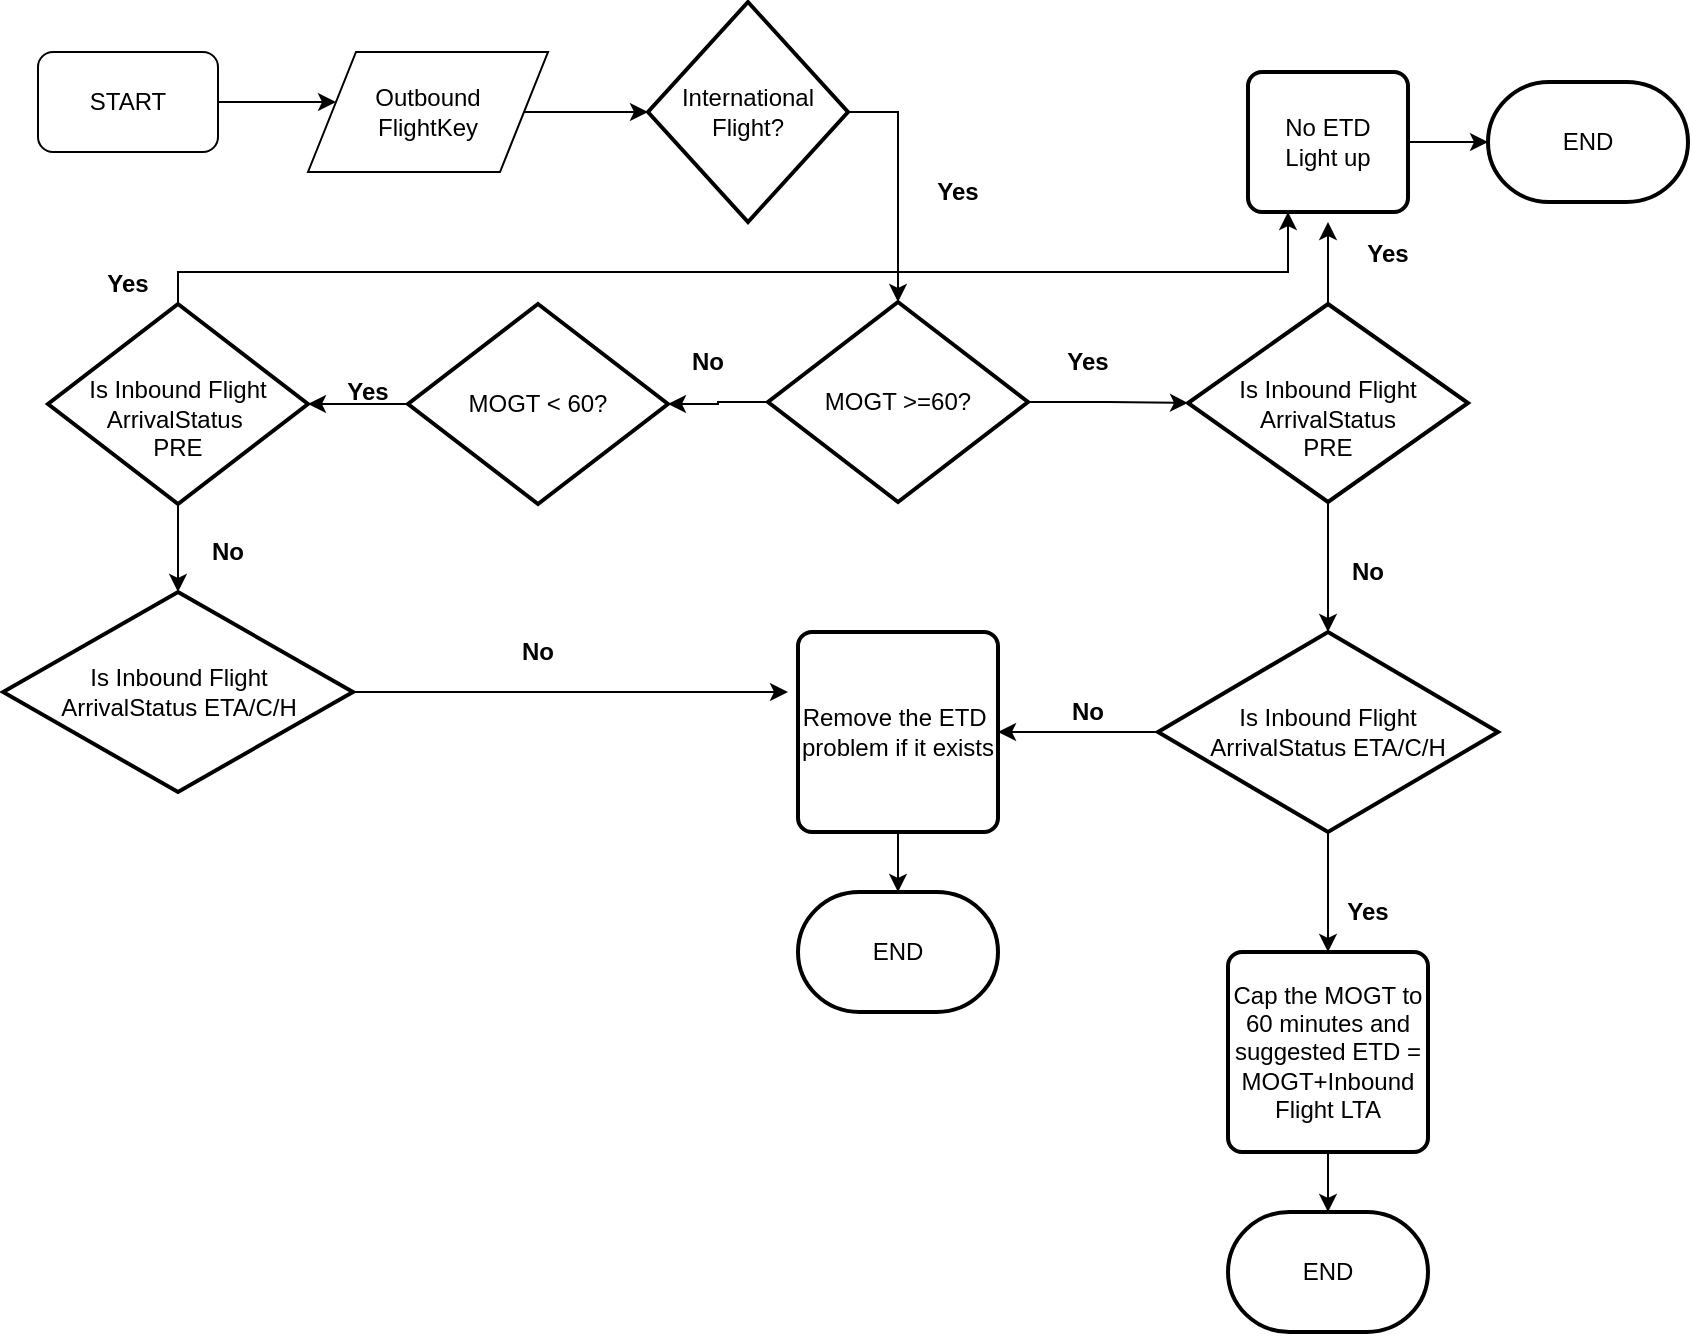 <mxfile version="11.1.4" type="github"><diagram id="pFKQiXRmC3XckeJbhHOQ" name="Page-1"><mxGraphModel dx="1888" dy="583" grid="1" gridSize="10" guides="1" tooltips="1" connect="1" arrows="1" fold="1" page="1" pageScale="1" pageWidth="850" pageHeight="1100" math="0" shadow="0"><root><mxCell id="0"/><mxCell id="1" parent="0"/><mxCell id="46tW-18OfaLYzbYvIZAa-34" value="" style="edgeStyle=orthogonalEdgeStyle;rounded=0;orthogonalLoop=1;jettySize=auto;html=1;" edge="1" parent="1" source="UgsXbYPD-4DsROqtCclC-1" target="UgsXbYPD-4DsROqtCclC-3"><mxGeometry relative="1" as="geometry"><Array as="points"><mxPoint x="140" y="65"/><mxPoint x="140" y="65"/></Array></mxGeometry></mxCell><mxCell id="UgsXbYPD-4DsROqtCclC-1" value="START" style="rounded=1;whiteSpace=wrap;html=1;" parent="1" vertex="1"><mxGeometry x="15" y="40" width="90" height="50" as="geometry"/></mxCell><mxCell id="UgsXbYPD-4DsROqtCclC-6" style="edgeStyle=orthogonalEdgeStyle;rounded=0;orthogonalLoop=1;jettySize=auto;html=1;exitX=0.5;exitY=0;exitDx=0;exitDy=0;entryX=0.5;entryY=0;entryDx=0;entryDy=0;" parent="1" source="UgsXbYPD-4DsROqtCclC-3" target="UgsXbYPD-4DsROqtCclC-3" edge="1"><mxGeometry relative="1" as="geometry"><mxPoint x="260" y="120" as="targetPoint"/></mxGeometry></mxCell><mxCell id="46tW-18OfaLYzbYvIZAa-36" value="" style="edgeStyle=orthogonalEdgeStyle;rounded=0;orthogonalLoop=1;jettySize=auto;html=1;" edge="1" parent="1" source="UgsXbYPD-4DsROqtCclC-3" target="UgsXbYPD-4DsROqtCclC-8"><mxGeometry relative="1" as="geometry"/></mxCell><mxCell id="UgsXbYPD-4DsROqtCclC-3" value="Outbound&lt;br&gt;FlightKey" style="shape=parallelogram;perimeter=parallelogramPerimeter;whiteSpace=wrap;html=1;" parent="1" vertex="1"><mxGeometry x="150" y="40" width="120" height="60" as="geometry"/></mxCell><mxCell id="46tW-18OfaLYzbYvIZAa-39" value="" style="edgeStyle=orthogonalEdgeStyle;rounded=0;orthogonalLoop=1;jettySize=auto;html=1;entryX=0.5;entryY=0;entryDx=0;entryDy=0;entryPerimeter=0;" edge="1" parent="1" source="UgsXbYPD-4DsROqtCclC-8" target="UgsXbYPD-4DsROqtCclC-11"><mxGeometry relative="1" as="geometry"><mxPoint x="500" y="70" as="targetPoint"/><Array as="points"><mxPoint x="445" y="70"/></Array></mxGeometry></mxCell><mxCell id="UgsXbYPD-4DsROqtCclC-8" value="International Flight?" style="strokeWidth=2;html=1;shape=mxgraph.flowchart.decision;whiteSpace=wrap;" parent="1" vertex="1"><mxGeometry x="320" y="15" width="100" height="110" as="geometry"/></mxCell><mxCell id="UgsXbYPD-4DsROqtCclC-14" style="edgeStyle=orthogonalEdgeStyle;rounded=0;orthogonalLoop=1;jettySize=auto;html=1;entryX=0;entryY=0.5;entryDx=0;entryDy=0;entryPerimeter=0;" parent="1" source="UgsXbYPD-4DsROqtCclC-11" target="UgsXbYPD-4DsROqtCclC-15" edge="1"><mxGeometry relative="1" as="geometry"><mxPoint x="580" y="215" as="targetPoint"/></mxGeometry></mxCell><mxCell id="46tW-18OfaLYzbYvIZAa-51" value="" style="edgeStyle=orthogonalEdgeStyle;rounded=0;orthogonalLoop=1;jettySize=auto;html=1;" edge="1" parent="1" source="UgsXbYPD-4DsROqtCclC-11" target="46tW-18OfaLYzbYvIZAa-41"><mxGeometry relative="1" as="geometry"/></mxCell><mxCell id="UgsXbYPD-4DsROqtCclC-11" value="MOGT &amp;gt;=60?" style="strokeWidth=2;html=1;shape=mxgraph.flowchart.decision;whiteSpace=wrap;" parent="1" vertex="1"><mxGeometry x="380" y="165" width="130" height="100" as="geometry"/></mxCell><mxCell id="46tW-18OfaLYzbYvIZAa-49" value="" style="edgeStyle=orthogonalEdgeStyle;rounded=0;orthogonalLoop=1;jettySize=auto;html=1;" edge="1" parent="1" source="46tW-18OfaLYzbYvIZAa-41" target="46tW-18OfaLYzbYvIZAa-48"><mxGeometry relative="1" as="geometry"/></mxCell><mxCell id="46tW-18OfaLYzbYvIZAa-41" value="MOGT &amp;lt; 60?" style="strokeWidth=2;html=1;shape=mxgraph.flowchart.decision;whiteSpace=wrap;" vertex="1" parent="1"><mxGeometry x="200" y="166" width="130" height="100" as="geometry"/></mxCell><mxCell id="46tW-18OfaLYzbYvIZAa-59" value="" style="edgeStyle=orthogonalEdgeStyle;rounded=0;orthogonalLoop=1;jettySize=auto;html=1;entryX=0.25;entryY=1;entryDx=0;entryDy=0;" edge="1" parent="1" source="46tW-18OfaLYzbYvIZAa-48" target="46tW-18OfaLYzbYvIZAa-23"><mxGeometry relative="1" as="geometry"><mxPoint x="640" y="140" as="targetPoint"/><Array as="points"><mxPoint x="85" y="150"/><mxPoint x="640" y="150"/></Array></mxGeometry></mxCell><mxCell id="46tW-18OfaLYzbYvIZAa-62" value="" style="edgeStyle=orthogonalEdgeStyle;rounded=0;orthogonalLoop=1;jettySize=auto;html=1;" edge="1" parent="1" source="46tW-18OfaLYzbYvIZAa-48" target="46tW-18OfaLYzbYvIZAa-61"><mxGeometry relative="1" as="geometry"/></mxCell><mxCell id="46tW-18OfaLYzbYvIZAa-48" value="&lt;br&gt;Is Inbound Flight&lt;br&gt;ArrivalStatus&amp;nbsp;&lt;br&gt;PRE" style="strokeWidth=2;html=1;shape=mxgraph.flowchart.decision;whiteSpace=wrap;" vertex="1" parent="1"><mxGeometry x="20" y="166" width="130" height="100" as="geometry"/></mxCell><mxCell id="UgsXbYPD-4DsROqtCclC-16" style="edgeStyle=orthogonalEdgeStyle;rounded=0;orthogonalLoop=1;jettySize=auto;html=1;entryX=0.5;entryY=0;entryDx=0;entryDy=0;entryPerimeter=0;" parent="1" source="UgsXbYPD-4DsROqtCclC-15" edge="1" target="UgsXbYPD-4DsROqtCclC-17"><mxGeometry relative="1" as="geometry"><mxPoint x="590" y="320" as="targetPoint"/><Array as="points"><mxPoint x="660" y="290"/><mxPoint x="660" y="290"/></Array></mxGeometry></mxCell><mxCell id="46tW-18OfaLYzbYvIZAa-3" value="" style="edgeStyle=orthogonalEdgeStyle;rounded=0;orthogonalLoop=1;jettySize=auto;html=1;" edge="1" parent="1" source="UgsXbYPD-4DsROqtCclC-15"><mxGeometry relative="1" as="geometry"><mxPoint x="660" y="125" as="targetPoint"/><Array as="points"><mxPoint x="660" y="125"/><mxPoint x="660" y="125"/></Array></mxGeometry></mxCell><mxCell id="UgsXbYPD-4DsROqtCclC-15" value="&lt;br&gt;Is Inbound Flight&lt;br&gt;ArrivalStatus &lt;br&gt;PRE" style="strokeWidth=2;html=1;shape=mxgraph.flowchart.decision;whiteSpace=wrap;" parent="1" vertex="1"><mxGeometry x="590" y="166" width="140" height="99" as="geometry"/></mxCell><mxCell id="46tW-18OfaLYzbYvIZAa-11" value="" style="edgeStyle=orthogonalEdgeStyle;rounded=0;orthogonalLoop=1;jettySize=auto;html=1;" edge="1" parent="1" source="UgsXbYPD-4DsROqtCclC-17"><mxGeometry relative="1" as="geometry"><mxPoint x="660" y="490" as="targetPoint"/></mxGeometry></mxCell><mxCell id="46tW-18OfaLYzbYvIZAa-15" value="" style="edgeStyle=orthogonalEdgeStyle;rounded=0;orthogonalLoop=1;jettySize=auto;html=1;" edge="1" parent="1" source="UgsXbYPD-4DsROqtCclC-17"><mxGeometry relative="1" as="geometry"><mxPoint x="495" y="380" as="targetPoint"/></mxGeometry></mxCell><mxCell id="UgsXbYPD-4DsROqtCclC-17" value="&lt;span style=&quot;white-space: normal&quot;&gt;Is Inbound Flight&lt;/span&gt;&lt;br style=&quot;white-space: normal&quot;&gt;&lt;span style=&quot;white-space: normal&quot;&gt;ArrivalStatus&lt;/span&gt;&lt;span style=&quot;white-space: normal&quot;&gt;&amp;nbsp;ETA/C/H&lt;/span&gt;" style="strokeWidth=2;html=1;shape=mxgraph.flowchart.decision;whiteSpace=wrap;" parent="1" vertex="1"><mxGeometry x="575" y="330" width="170" height="100" as="geometry"/></mxCell><mxCell id="46tW-18OfaLYzbYvIZAa-6" value="&lt;b&gt;Yes&lt;/b&gt;" style="text;html=1;strokeColor=none;fillColor=none;align=center;verticalAlign=middle;whiteSpace=wrap;rounded=0;" vertex="1" parent="1"><mxGeometry x="520" y="185" width="40" height="20" as="geometry"/></mxCell><mxCell id="46tW-18OfaLYzbYvIZAa-7" value="&lt;b&gt;No&lt;/b&gt;" style="text;html=1;strokeColor=none;fillColor=none;align=center;verticalAlign=middle;whiteSpace=wrap;rounded=0;" vertex="1" parent="1"><mxGeometry x="660" y="290" width="40" height="20" as="geometry"/></mxCell><mxCell id="46tW-18OfaLYzbYvIZAa-13" value="&lt;b&gt;Yes&lt;/b&gt;" style="text;html=1;strokeColor=none;fillColor=none;align=center;verticalAlign=middle;whiteSpace=wrap;rounded=0;" vertex="1" parent="1"><mxGeometry x="660" y="460" width="40" height="20" as="geometry"/></mxCell><mxCell id="46tW-18OfaLYzbYvIZAa-17" value="&lt;b&gt;No&lt;/b&gt;" style="text;html=1;strokeColor=none;fillColor=none;align=center;verticalAlign=middle;whiteSpace=wrap;rounded=0;" vertex="1" parent="1"><mxGeometry x="520" y="360" width="40" height="20" as="geometry"/></mxCell><mxCell id="46tW-18OfaLYzbYvIZAa-30" value="" style="edgeStyle=orthogonalEdgeStyle;rounded=0;orthogonalLoop=1;jettySize=auto;html=1;" edge="1" parent="1" source="46tW-18OfaLYzbYvIZAa-18"><mxGeometry relative="1" as="geometry"><mxPoint x="445" y="460" as="targetPoint"/></mxGeometry></mxCell><mxCell id="46tW-18OfaLYzbYvIZAa-18" value="&lt;span style=&quot;white-space: normal&quot;&gt;Remove the ETD&amp;nbsp;&lt;/span&gt;&lt;br style=&quot;white-space: normal&quot;&gt;&lt;span style=&quot;white-space: normal&quot;&gt;problem if it exists&lt;/span&gt;" style="rounded=1;whiteSpace=wrap;html=1;absoluteArcSize=1;arcSize=14;strokeWidth=2;" vertex="1" parent="1"><mxGeometry x="395" y="330" width="100" height="100" as="geometry"/></mxCell><mxCell id="46tW-18OfaLYzbYvIZAa-21" value="END" style="strokeWidth=2;html=1;shape=mxgraph.flowchart.terminator;whiteSpace=wrap;" vertex="1" parent="1"><mxGeometry x="395" y="460" width="100" height="60" as="geometry"/></mxCell><mxCell id="46tW-18OfaLYzbYvIZAa-29" value="" style="edgeStyle=orthogonalEdgeStyle;rounded=0;orthogonalLoop=1;jettySize=auto;html=1;" edge="1" parent="1" source="46tW-18OfaLYzbYvIZAa-22"><mxGeometry relative="1" as="geometry"><mxPoint x="660" y="620" as="targetPoint"/></mxGeometry></mxCell><mxCell id="46tW-18OfaLYzbYvIZAa-22" value="Cap the MOGT to 60 minutes and suggested ETD = MOGT+Inbound Flight LTA" style="rounded=1;whiteSpace=wrap;html=1;absoluteArcSize=1;arcSize=14;strokeWidth=2;" vertex="1" parent="1"><mxGeometry x="610" y="490" width="100" height="100" as="geometry"/></mxCell><mxCell id="46tW-18OfaLYzbYvIZAa-45" value="" style="edgeStyle=orthogonalEdgeStyle;rounded=0;orthogonalLoop=1;jettySize=auto;html=1;" edge="1" parent="1" source="46tW-18OfaLYzbYvIZAa-23" target="46tW-18OfaLYzbYvIZAa-44"><mxGeometry relative="1" as="geometry"/></mxCell><mxCell id="46tW-18OfaLYzbYvIZAa-23" value="No ETD &lt;br&gt;Light up" style="rounded=1;whiteSpace=wrap;html=1;absoluteArcSize=1;arcSize=14;strokeWidth=2;" vertex="1" parent="1"><mxGeometry x="620" y="50" width="80" height="70" as="geometry"/></mxCell><mxCell id="46tW-18OfaLYzbYvIZAa-27" value="&lt;b&gt;Yes&lt;/b&gt;" style="text;html=1;strokeColor=none;fillColor=none;align=center;verticalAlign=middle;whiteSpace=wrap;rounded=0;" vertex="1" parent="1"><mxGeometry x="670" y="130.5" width="40" height="20" as="geometry"/></mxCell><mxCell id="46tW-18OfaLYzbYvIZAa-28" value="END" style="strokeWidth=2;html=1;shape=mxgraph.flowchart.terminator;whiteSpace=wrap;" vertex="1" parent="1"><mxGeometry x="610" y="620" width="100" height="60" as="geometry"/></mxCell><mxCell id="46tW-18OfaLYzbYvIZAa-40" value="&lt;b&gt;Yes&lt;/b&gt;" style="text;html=1;strokeColor=none;fillColor=none;align=center;verticalAlign=middle;whiteSpace=wrap;rounded=0;" vertex="1" parent="1"><mxGeometry x="455" y="100" width="40" height="20" as="geometry"/></mxCell><mxCell id="46tW-18OfaLYzbYvIZAa-43" value="&lt;b&gt;No&lt;/b&gt;" style="text;html=1;strokeColor=none;fillColor=none;align=center;verticalAlign=middle;whiteSpace=wrap;rounded=0;" vertex="1" parent="1"><mxGeometry x="330" y="185" width="40" height="20" as="geometry"/></mxCell><mxCell id="46tW-18OfaLYzbYvIZAa-44" value="END" style="strokeWidth=2;html=1;shape=mxgraph.flowchart.terminator;whiteSpace=wrap;" vertex="1" parent="1"><mxGeometry x="740" y="55" width="100" height="60" as="geometry"/></mxCell><mxCell id="46tW-18OfaLYzbYvIZAa-50" value="&lt;b&gt;Yes&lt;/b&gt;" style="text;html=1;strokeColor=none;fillColor=none;align=center;verticalAlign=middle;whiteSpace=wrap;rounded=0;" vertex="1" parent="1"><mxGeometry x="160" y="200" width="40" height="20" as="geometry"/></mxCell><mxCell id="46tW-18OfaLYzbYvIZAa-60" value="&lt;b&gt;Yes&lt;/b&gt;" style="text;html=1;strokeColor=none;fillColor=none;align=center;verticalAlign=middle;whiteSpace=wrap;rounded=0;" vertex="1" parent="1"><mxGeometry x="40" y="146" width="40" height="20" as="geometry"/></mxCell><mxCell id="46tW-18OfaLYzbYvIZAa-65" value="" style="edgeStyle=orthogonalEdgeStyle;rounded=0;orthogonalLoop=1;jettySize=auto;html=1;" edge="1" parent="1" source="46tW-18OfaLYzbYvIZAa-61"><mxGeometry relative="1" as="geometry"><mxPoint x="390" y="360" as="targetPoint"/></mxGeometry></mxCell><mxCell id="46tW-18OfaLYzbYvIZAa-61" value="&lt;span style=&quot;white-space: normal&quot;&gt;Is Inbound Flight&lt;/span&gt;&lt;br style=&quot;white-space: normal&quot;&gt;&lt;span style=&quot;white-space: normal&quot;&gt;ArrivalStatus&lt;/span&gt;&lt;span style=&quot;white-space: normal&quot;&gt;&amp;nbsp;ETA/C/H&lt;/span&gt;" style="strokeWidth=2;html=1;shape=mxgraph.flowchart.decision;whiteSpace=wrap;" vertex="1" parent="1"><mxGeometry x="-2.5" y="310" width="175" height="100" as="geometry"/></mxCell><mxCell id="46tW-18OfaLYzbYvIZAa-63" value="&lt;b&gt;No&lt;/b&gt;" style="text;html=1;strokeColor=none;fillColor=none;align=center;verticalAlign=middle;whiteSpace=wrap;rounded=0;" vertex="1" parent="1"><mxGeometry x="90" y="280" width="40" height="20" as="geometry"/></mxCell><mxCell id="46tW-18OfaLYzbYvIZAa-66" value="&lt;b&gt;No&lt;/b&gt;" style="text;html=1;strokeColor=none;fillColor=none;align=center;verticalAlign=middle;whiteSpace=wrap;rounded=0;" vertex="1" parent="1"><mxGeometry x="245" y="330" width="40" height="20" as="geometry"/></mxCell></root></mxGraphModel></diagram></mxfile>